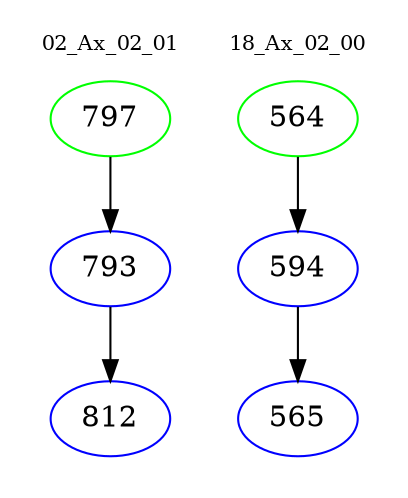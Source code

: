 digraph{
subgraph cluster_0 {
color = white
label = "02_Ax_02_01";
fontsize=10;
T0_797 [label="797", color="green"]
T0_797 -> T0_793 [color="black"]
T0_793 [label="793", color="blue"]
T0_793 -> T0_812 [color="black"]
T0_812 [label="812", color="blue"]
}
subgraph cluster_1 {
color = white
label = "18_Ax_02_00";
fontsize=10;
T1_564 [label="564", color="green"]
T1_564 -> T1_594 [color="black"]
T1_594 [label="594", color="blue"]
T1_594 -> T1_565 [color="black"]
T1_565 [label="565", color="blue"]
}
}
